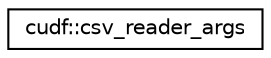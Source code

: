digraph "Graphical Class Hierarchy"
{
  edge [fontname="Helvetica",fontsize="10",labelfontname="Helvetica",labelfontsize="10"];
  node [fontname="Helvetica",fontsize="10",shape=record];
  rankdir="LR";
  Node0 [label="cudf::csv_reader_args",height=0.2,width=0.4,color="black", fillcolor="white", style="filled",URL="$structcudf_1_1csv__reader__args.html",tooltip="This struct contains all input parameters to the read_csv function. "];
}
